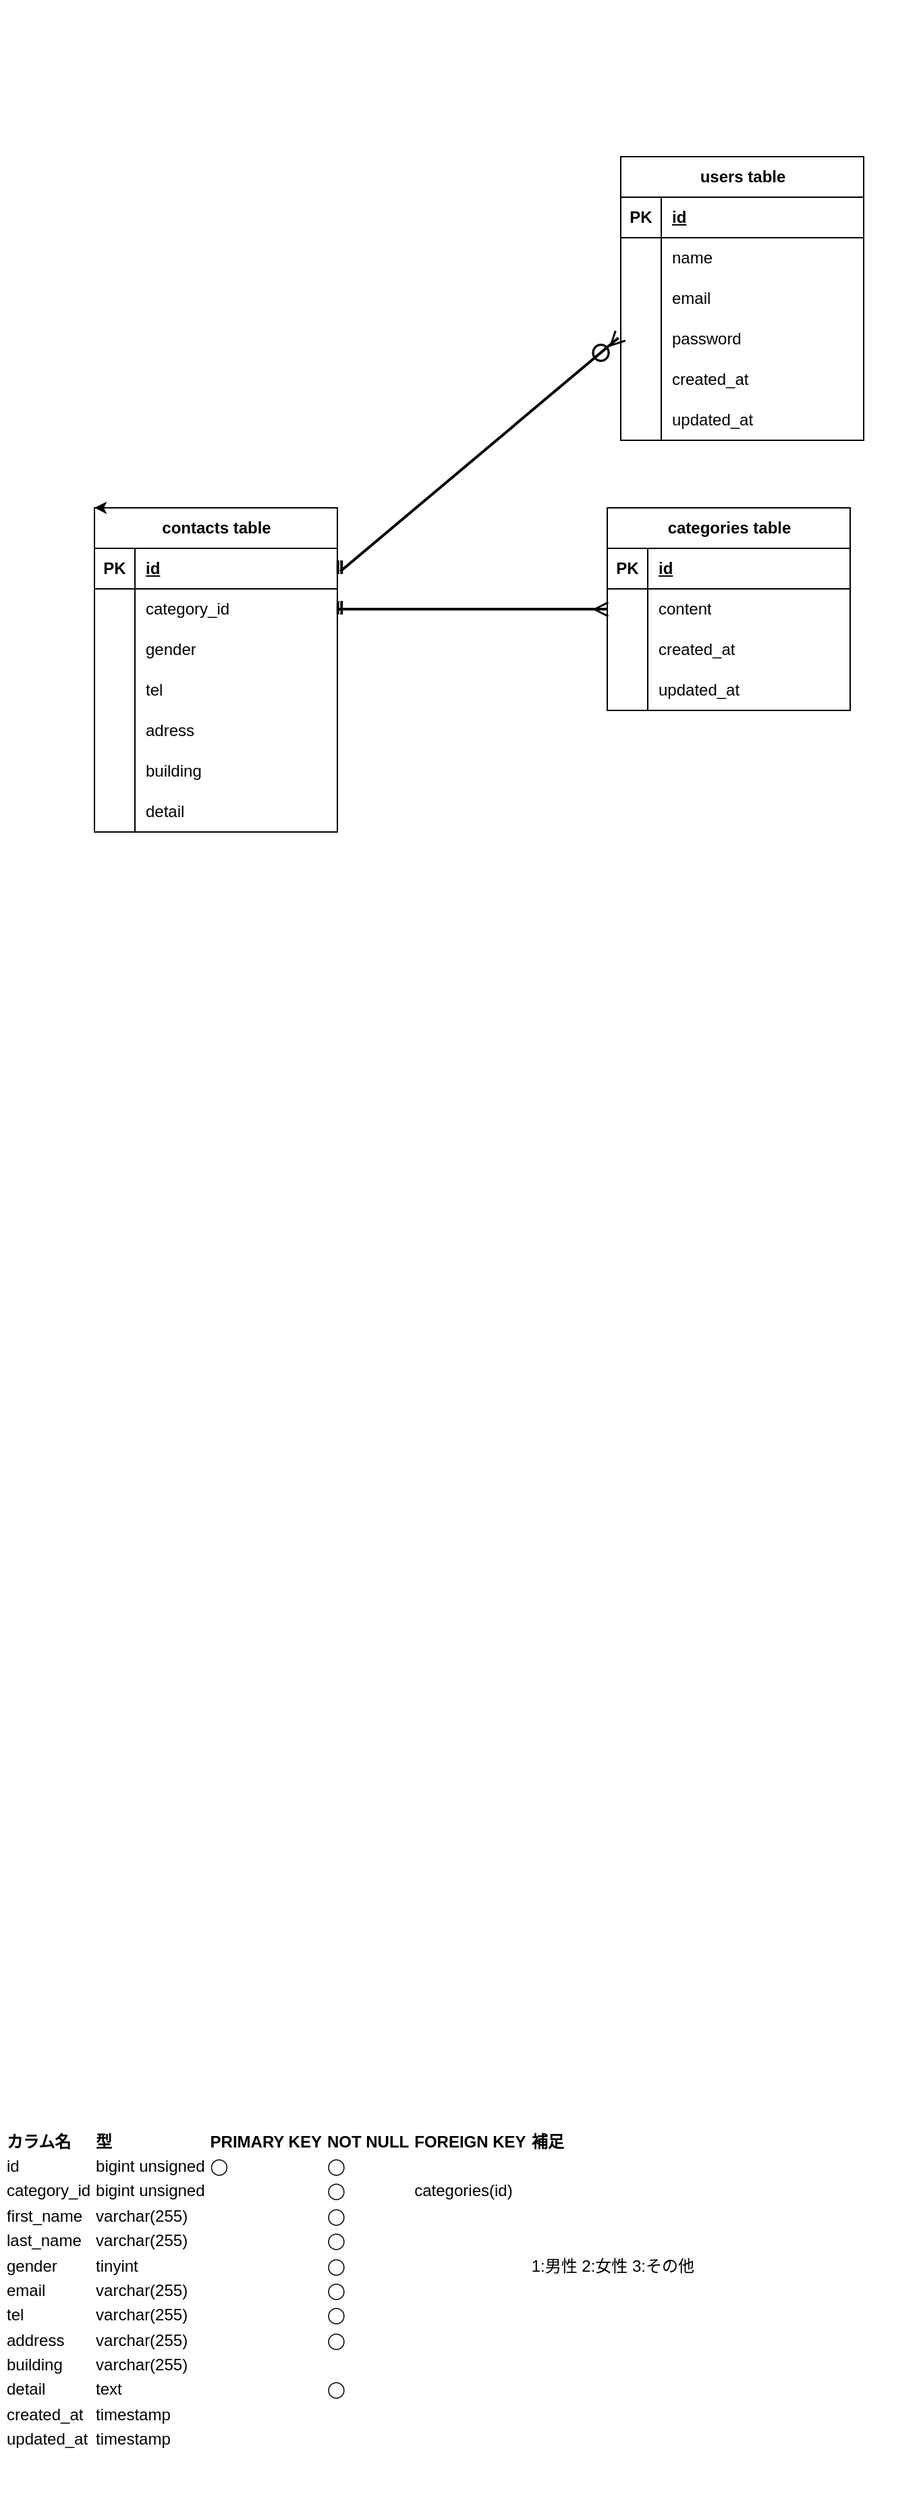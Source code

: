 <mxfile>
    <diagram id="24lRS6eAnGxU4TV1g5Ol" name="Confirmation-test">
        <mxGraphModel dx="1804" dy="1588" grid="1" gridSize="10" guides="1" tooltips="1" connect="1" arrows="1" fold="1" page="1" pageScale="1" pageWidth="827" pageHeight="1169" math="0" shadow="0">
            <root>
                <mxCell id="0"/>
                <mxCell id="1" parent="0"/>
                <mxCell id="2" value="&lt;table&gt;&#xa;&lt;thead&gt;&#xa;&lt;tr&gt;&#xa;&lt;th&gt;カラム名&lt;/th&gt;&#xa;&lt;th&gt;型&lt;/th&gt;&#xa;&lt;th&gt;PRIMARY KEY&lt;/th&gt;&#xa;&lt;th&gt;NOT NULL&lt;/th&gt;&#xa;&lt;th&gt;FOREIGN KEY&lt;/th&gt;&#xa;&lt;th&gt;補足&lt;/th&gt;&#xa;&lt;/tr&gt;&#xa;&lt;/thead&gt;&#xa;&lt;tbody&gt;&#xa;&lt;tr&gt;&#xa;&lt;td&gt;id&lt;/td&gt;&#xa;&lt;td&gt;bigint unsigned&lt;/td&gt;&#xa;&lt;td&gt;◯&lt;/td&gt;&#xa;&lt;td&gt;◯&lt;/td&gt;&#xa;&lt;td&gt;&lt;/td&gt;&#xa;&lt;td&gt;&lt;/td&gt;&#xa;&lt;/tr&gt;&#xa;&lt;tr&gt;&#xa;&lt;td&gt;category_id&lt;/td&gt;&#xa;&lt;td&gt;bigint unsigned&lt;/td&gt;&#xa;&lt;td&gt;&lt;/td&gt;&#xa;&lt;td&gt;◯&lt;/td&gt;&#xa;&lt;td&gt;categories(id)&lt;/td&gt;&#xa;&lt;td&gt;&lt;/td&gt;&#xa;&lt;/tr&gt;&#xa;&lt;tr&gt;&#xa;&lt;td&gt;first_name&lt;/td&gt;&#xa;&lt;td&gt;varchar(255)&lt;/td&gt;&#xa;&lt;td&gt;&lt;/td&gt;&#xa;&lt;td&gt;◯&lt;/td&gt;&#xa;&lt;td&gt;&lt;/td&gt;&#xa;&lt;td&gt;&lt;/td&gt;&#xa;&lt;/tr&gt;&#xa;&lt;tr&gt;&#xa;&lt;td&gt;last_name&lt;/td&gt;&#xa;&lt;td&gt;varchar(255)&lt;/td&gt;&#xa;&lt;td&gt;&lt;/td&gt;&#xa;&lt;td&gt;◯&lt;/td&gt;&#xa;&lt;td&gt;&lt;/td&gt;&#xa;&lt;td&gt;&lt;/td&gt;&#xa;&lt;/tr&gt;&#xa;&lt;tr&gt;&#xa;&lt;td&gt;gender&lt;/td&gt;&#xa;&lt;td&gt;tinyint&lt;/td&gt;&#xa;&lt;td&gt;&lt;/td&gt;&#xa;&lt;td&gt;◯&lt;/td&gt;&#xa;&lt;td&gt;&lt;/td&gt;&#xa;&lt;td&gt;1:男性 2:女性 3:その他&lt;/td&gt;&#xa;&lt;/tr&gt;&#xa;&lt;tr&gt;&#xa;&lt;td&gt;email&lt;/td&gt;&#xa;&lt;td&gt;varchar(255)&lt;/td&gt;&#xa;&lt;td&gt;&lt;/td&gt;&#xa;&lt;td&gt;◯&lt;/td&gt;&#xa;&lt;td&gt;&lt;/td&gt;&#xa;&lt;td&gt;&lt;/td&gt;&#xa;&lt;/tr&gt;&#xa;&lt;tr&gt;&#xa;&lt;td&gt;tel&lt;/td&gt;&#xa;&lt;td&gt;varchar(255)&lt;/td&gt;&#xa;&lt;td&gt;&lt;/td&gt;&#xa;&lt;td&gt;◯&lt;/td&gt;&#xa;&lt;td&gt;&lt;/td&gt;&#xa;&lt;td&gt;&lt;/td&gt;&#xa;&lt;/tr&gt;&#xa;&lt;tr&gt;&#xa;&lt;td&gt;address&lt;/td&gt;&#xa;&lt;td&gt;varchar(255)&lt;/td&gt;&#xa;&lt;td&gt;&lt;/td&gt;&#xa;&lt;td&gt;◯&lt;/td&gt;&#xa;&lt;td&gt;&lt;/td&gt;&#xa;&lt;td&gt;&lt;/td&gt;&#xa;&lt;/tr&gt;&#xa;&lt;tr&gt;&#xa;&lt;td&gt;building&lt;/td&gt;&#xa;&lt;td&gt;varchar(255)&lt;/td&gt;&#xa;&lt;td&gt;&lt;/td&gt;&#xa;&lt;td&gt;&lt;/td&gt;&#xa;&lt;td&gt;&lt;/td&gt;&#xa;&lt;td&gt;&lt;/td&gt;&#xa;&lt;/tr&gt;&#xa;&lt;tr&gt;&#xa;&lt;td&gt;detail&lt;/td&gt;&#xa;&lt;td&gt;text&lt;/td&gt;&#xa;&lt;td&gt;&lt;/td&gt;&#xa;&lt;td&gt;◯&lt;/td&gt;&#xa;&lt;td&gt;&lt;/td&gt;&#xa;&lt;td&gt;&lt;/td&gt;&#xa;&lt;/tr&gt;&#xa;&lt;tr&gt;&#xa;&lt;td&gt;created_at&lt;/td&gt;&#xa;&lt;td&gt;timestamp&lt;/td&gt;&#xa;&lt;td&gt;&lt;/td&gt;&#xa;&lt;td&gt;&lt;/td&gt;&#xa;&lt;td&gt;&lt;/td&gt;&#xa;&lt;td&gt;&lt;/td&gt;&#xa;&lt;/tr&gt;&#xa;&lt;tr&gt;&#xa;&lt;td&gt;updated_at&lt;/td&gt;&#xa;&lt;td&gt;timestamp&lt;/td&gt;&#xa;&lt;td&gt;&lt;/td&gt;&#xa;&lt;td&gt;&lt;/td&gt;&#xa;&lt;td&gt;&lt;/td&gt;&#xa;&lt;td&gt;&lt;/td&gt;&#xa;&lt;/tr&gt;&#xa;&lt;/tbody&gt;&#xa;&lt;/table&gt;" style="text;whiteSpace=wrap;html=1;strokeColor=none;rounded=0;" parent="1" vertex="1">
                    <mxGeometry x="-60" y="-96" width="680" height="1850" as="geometry"/>
                </mxCell>
                <mxCell id="18" value="" style="shape=partialRectangle;html=1;whiteSpace=wrap;connectable=0;fillColor=none;top=0;left=0;bottom=0;right=0;overflow=hidden;strokeColor=default;fontSize=16;" parent="1" vertex="1">
                    <mxGeometry x="230" y="320" width="40" height="30" as="geometry">
                        <mxRectangle width="40" height="30" as="alternateBounds"/>
                    </mxGeometry>
                </mxCell>
                <mxCell id="19" value="" style="shape=partialRectangle;html=1;whiteSpace=wrap;connectable=0;fillColor=none;top=0;left=0;bottom=0;right=0;overflow=hidden;strokeColor=inherit;fontSize=16;" parent="1" vertex="1">
                    <mxGeometry x="230" y="340" width="40" height="30" as="geometry">
                        <mxRectangle width="40" height="30" as="alternateBounds"/>
                    </mxGeometry>
                </mxCell>
                <mxCell id="20" value="" style="shape=partialRectangle;html=1;whiteSpace=wrap;connectable=0;fillColor=none;top=0;left=0;bottom=0;right=0;overflow=hidden;strokeColor=inherit;fontSize=16;" parent="1" vertex="1">
                    <mxGeometry x="230" y="370" width="40" height="30" as="geometry">
                        <mxRectangle width="40" height="30" as="alternateBounds"/>
                    </mxGeometry>
                </mxCell>
                <mxCell id="21" value="" style="shape=partialRectangle;html=1;whiteSpace=wrap;connectable=0;fillColor=none;top=0;left=0;bottom=0;right=0;overflow=hidden;strokeColor=default;fontSize=16;" parent="1" vertex="1">
                    <mxGeometry x="230" y="400" width="40" height="30" as="geometry">
                        <mxRectangle width="40" height="30" as="alternateBounds"/>
                    </mxGeometry>
                </mxCell>
                <mxCell id="88" value="contacts table" style="shape=table;startSize=30;container=1;collapsible=1;childLayout=tableLayout;fixedRows=1;rowLines=0;fontStyle=1;align=center;resizeLast=1;html=1;" parent="1" vertex="1">
                    <mxGeometry x="10" y="280" width="180" height="240" as="geometry"/>
                </mxCell>
                <mxCell id="89" value="" style="shape=tableRow;horizontal=0;startSize=0;swimlaneHead=0;swimlaneBody=0;fillColor=none;collapsible=0;dropTarget=0;points=[[0,0.5],[1,0.5]];portConstraint=eastwest;top=0;left=0;right=0;bottom=1;" parent="88" vertex="1">
                    <mxGeometry y="30" width="180" height="30" as="geometry"/>
                </mxCell>
                <mxCell id="90" value="PK" style="shape=partialRectangle;connectable=0;fillColor=none;top=0;left=0;bottom=0;right=0;fontStyle=1;overflow=hidden;whiteSpace=wrap;html=1;" parent="89" vertex="1">
                    <mxGeometry width="30" height="30" as="geometry">
                        <mxRectangle width="30" height="30" as="alternateBounds"/>
                    </mxGeometry>
                </mxCell>
                <mxCell id="91" value="id" style="shape=partialRectangle;connectable=0;fillColor=none;top=0;left=0;bottom=0;right=0;align=left;spacingLeft=6;fontStyle=5;overflow=hidden;whiteSpace=wrap;html=1;" parent="89" vertex="1">
                    <mxGeometry x="30" width="150" height="30" as="geometry">
                        <mxRectangle width="150" height="30" as="alternateBounds"/>
                    </mxGeometry>
                </mxCell>
                <mxCell id="92" value="" style="shape=tableRow;horizontal=0;startSize=0;swimlaneHead=0;swimlaneBody=0;fillColor=none;collapsible=0;dropTarget=0;points=[[0,0.5],[1,0.5]];portConstraint=eastwest;top=0;left=0;right=0;bottom=0;" parent="88" vertex="1">
                    <mxGeometry y="60" width="180" height="30" as="geometry"/>
                </mxCell>
                <mxCell id="93" value="" style="shape=partialRectangle;connectable=0;fillColor=none;top=0;left=0;bottom=0;right=0;editable=1;overflow=hidden;whiteSpace=wrap;html=1;" parent="92" vertex="1">
                    <mxGeometry width="30" height="30" as="geometry">
                        <mxRectangle width="30" height="30" as="alternateBounds"/>
                    </mxGeometry>
                </mxCell>
                <mxCell id="94" value="category_id" style="shape=partialRectangle;connectable=0;fillColor=none;top=0;left=0;bottom=0;right=0;align=left;spacingLeft=6;overflow=hidden;whiteSpace=wrap;html=1;" parent="92" vertex="1">
                    <mxGeometry x="30" width="150" height="30" as="geometry">
                        <mxRectangle width="150" height="30" as="alternateBounds"/>
                    </mxGeometry>
                </mxCell>
                <mxCell id="95" value="" style="shape=tableRow;horizontal=0;startSize=0;swimlaneHead=0;swimlaneBody=0;fillColor=none;collapsible=0;dropTarget=0;points=[[0,0.5],[1,0.5]];portConstraint=eastwest;top=0;left=0;right=0;bottom=0;" parent="88" vertex="1">
                    <mxGeometry y="90" width="180" height="30" as="geometry"/>
                </mxCell>
                <mxCell id="96" value="" style="shape=partialRectangle;connectable=0;fillColor=none;top=0;left=0;bottom=0;right=0;editable=1;overflow=hidden;whiteSpace=wrap;html=1;" parent="95" vertex="1">
                    <mxGeometry width="30" height="30" as="geometry">
                        <mxRectangle width="30" height="30" as="alternateBounds"/>
                    </mxGeometry>
                </mxCell>
                <mxCell id="97" value="gender" style="shape=partialRectangle;connectable=0;fillColor=none;top=0;left=0;bottom=0;right=0;align=left;spacingLeft=6;overflow=hidden;whiteSpace=wrap;html=1;" parent="95" vertex="1">
                    <mxGeometry x="30" width="150" height="30" as="geometry">
                        <mxRectangle width="150" height="30" as="alternateBounds"/>
                    </mxGeometry>
                </mxCell>
                <mxCell id="98" value="" style="shape=tableRow;horizontal=0;startSize=0;swimlaneHead=0;swimlaneBody=0;fillColor=none;collapsible=0;dropTarget=0;points=[[0,0.5],[1,0.5]];portConstraint=eastwest;top=0;left=0;right=0;bottom=0;" parent="88" vertex="1">
                    <mxGeometry y="120" width="180" height="30" as="geometry"/>
                </mxCell>
                <mxCell id="99" value="" style="shape=partialRectangle;connectable=0;fillColor=none;top=0;left=0;bottom=0;right=0;editable=1;overflow=hidden;whiteSpace=wrap;html=1;" parent="98" vertex="1">
                    <mxGeometry width="30" height="30" as="geometry">
                        <mxRectangle width="30" height="30" as="alternateBounds"/>
                    </mxGeometry>
                </mxCell>
                <mxCell id="100" value="tel" style="shape=partialRectangle;connectable=0;fillColor=none;top=0;left=0;bottom=0;right=0;align=left;spacingLeft=6;overflow=hidden;whiteSpace=wrap;html=1;" parent="98" vertex="1">
                    <mxGeometry x="30" width="150" height="30" as="geometry">
                        <mxRectangle width="150" height="30" as="alternateBounds"/>
                    </mxGeometry>
                </mxCell>
                <mxCell id="110" style="shape=tableRow;horizontal=0;startSize=0;swimlaneHead=0;swimlaneBody=0;fillColor=none;collapsible=0;dropTarget=0;points=[[0,0.5],[1,0.5]];portConstraint=eastwest;top=0;left=0;right=0;bottom=0;" parent="88" vertex="1">
                    <mxGeometry y="150" width="180" height="30" as="geometry"/>
                </mxCell>
                <mxCell id="111" style="shape=partialRectangle;connectable=0;fillColor=none;top=0;left=0;bottom=0;right=0;editable=1;overflow=hidden;whiteSpace=wrap;html=1;" parent="110" vertex="1">
                    <mxGeometry width="30" height="30" as="geometry">
                        <mxRectangle width="30" height="30" as="alternateBounds"/>
                    </mxGeometry>
                </mxCell>
                <mxCell id="112" value="adress" style="shape=partialRectangle;connectable=0;fillColor=none;top=0;left=0;bottom=0;right=0;align=left;spacingLeft=6;overflow=hidden;whiteSpace=wrap;html=1;" parent="110" vertex="1">
                    <mxGeometry x="30" width="150" height="30" as="geometry">
                        <mxRectangle width="150" height="30" as="alternateBounds"/>
                    </mxGeometry>
                </mxCell>
                <mxCell id="107" style="shape=tableRow;horizontal=0;startSize=0;swimlaneHead=0;swimlaneBody=0;fillColor=none;collapsible=0;dropTarget=0;points=[[0,0.5],[1,0.5]];portConstraint=eastwest;top=0;left=0;right=0;bottom=0;" parent="88" vertex="1">
                    <mxGeometry y="180" width="180" height="30" as="geometry"/>
                </mxCell>
                <mxCell id="108" style="shape=partialRectangle;connectable=0;fillColor=none;top=0;left=0;bottom=0;right=0;editable=1;overflow=hidden;whiteSpace=wrap;html=1;" parent="107" vertex="1">
                    <mxGeometry width="30" height="30" as="geometry">
                        <mxRectangle width="30" height="30" as="alternateBounds"/>
                    </mxGeometry>
                </mxCell>
                <mxCell id="109" value="building" style="shape=partialRectangle;connectable=0;fillColor=none;top=0;left=0;bottom=0;right=0;align=left;spacingLeft=6;overflow=hidden;whiteSpace=wrap;html=1;" parent="107" vertex="1">
                    <mxGeometry x="30" width="150" height="30" as="geometry">
                        <mxRectangle width="150" height="30" as="alternateBounds"/>
                    </mxGeometry>
                </mxCell>
                <mxCell id="104" style="shape=tableRow;horizontal=0;startSize=0;swimlaneHead=0;swimlaneBody=0;fillColor=none;collapsible=0;dropTarget=0;points=[[0,0.5],[1,0.5]];portConstraint=eastwest;top=0;left=0;right=0;bottom=0;" parent="88" vertex="1">
                    <mxGeometry y="210" width="180" height="30" as="geometry"/>
                </mxCell>
                <mxCell id="105" style="shape=partialRectangle;connectable=0;fillColor=none;top=0;left=0;bottom=0;right=0;editable=1;overflow=hidden;whiteSpace=wrap;html=1;" parent="104" vertex="1">
                    <mxGeometry width="30" height="30" as="geometry">
                        <mxRectangle width="30" height="30" as="alternateBounds"/>
                    </mxGeometry>
                </mxCell>
                <mxCell id="106" value="detail" style="shape=partialRectangle;connectable=0;fillColor=none;top=0;left=0;bottom=0;right=0;align=left;spacingLeft=6;overflow=hidden;whiteSpace=wrap;html=1;" parent="104" vertex="1">
                    <mxGeometry x="30" width="150" height="30" as="geometry">
                        <mxRectangle width="150" height="30" as="alternateBounds"/>
                    </mxGeometry>
                </mxCell>
                <mxCell id="113" style="edgeStyle=none;html=1;exitX=0.5;exitY=0;exitDx=0;exitDy=0;entryX=0;entryY=0;entryDx=0;entryDy=0;" parent="1" source="88" target="88" edge="1">
                    <mxGeometry relative="1" as="geometry"/>
                </mxCell>
                <mxCell id="114" value="categories table" style="shape=table;startSize=30;container=1;collapsible=1;childLayout=tableLayout;fixedRows=1;rowLines=0;fontStyle=1;align=center;resizeLast=1;html=1;" parent="1" vertex="1">
                    <mxGeometry x="390" y="280" width="180" height="150" as="geometry"/>
                </mxCell>
                <mxCell id="115" value="" style="shape=tableRow;horizontal=0;startSize=0;swimlaneHead=0;swimlaneBody=0;fillColor=none;collapsible=0;dropTarget=0;points=[[0,0.5],[1,0.5]];portConstraint=eastwest;top=0;left=0;right=0;bottom=1;" parent="114" vertex="1">
                    <mxGeometry y="30" width="180" height="30" as="geometry"/>
                </mxCell>
                <mxCell id="116" value="PK" style="shape=partialRectangle;connectable=0;fillColor=none;top=0;left=0;bottom=0;right=0;fontStyle=1;overflow=hidden;whiteSpace=wrap;html=1;" parent="115" vertex="1">
                    <mxGeometry width="30" height="30" as="geometry">
                        <mxRectangle width="30" height="30" as="alternateBounds"/>
                    </mxGeometry>
                </mxCell>
                <mxCell id="117" value="id" style="shape=partialRectangle;connectable=0;fillColor=none;top=0;left=0;bottom=0;right=0;align=left;spacingLeft=6;fontStyle=5;overflow=hidden;whiteSpace=wrap;html=1;" parent="115" vertex="1">
                    <mxGeometry x="30" width="150" height="30" as="geometry">
                        <mxRectangle width="150" height="30" as="alternateBounds"/>
                    </mxGeometry>
                </mxCell>
                <mxCell id="118" value="" style="shape=tableRow;horizontal=0;startSize=0;swimlaneHead=0;swimlaneBody=0;fillColor=none;collapsible=0;dropTarget=0;points=[[0,0.5],[1,0.5]];portConstraint=eastwest;top=0;left=0;right=0;bottom=0;" parent="114" vertex="1">
                    <mxGeometry y="60" width="180" height="30" as="geometry"/>
                </mxCell>
                <mxCell id="119" value="" style="shape=partialRectangle;connectable=0;fillColor=none;top=0;left=0;bottom=0;right=0;editable=1;overflow=hidden;whiteSpace=wrap;html=1;" parent="118" vertex="1">
                    <mxGeometry width="30" height="30" as="geometry">
                        <mxRectangle width="30" height="30" as="alternateBounds"/>
                    </mxGeometry>
                </mxCell>
                <mxCell id="120" value="content" style="shape=partialRectangle;connectable=0;fillColor=none;top=0;left=0;bottom=0;right=0;align=left;spacingLeft=6;overflow=hidden;whiteSpace=wrap;html=1;" parent="118" vertex="1">
                    <mxGeometry x="30" width="150" height="30" as="geometry">
                        <mxRectangle width="150" height="30" as="alternateBounds"/>
                    </mxGeometry>
                </mxCell>
                <mxCell id="121" value="" style="shape=tableRow;horizontal=0;startSize=0;swimlaneHead=0;swimlaneBody=0;fillColor=none;collapsible=0;dropTarget=0;points=[[0,0.5],[1,0.5]];portConstraint=eastwest;top=0;left=0;right=0;bottom=0;" parent="114" vertex="1">
                    <mxGeometry y="90" width="180" height="30" as="geometry"/>
                </mxCell>
                <mxCell id="122" value="" style="shape=partialRectangle;connectable=0;fillColor=none;top=0;left=0;bottom=0;right=0;editable=1;overflow=hidden;whiteSpace=wrap;html=1;" parent="121" vertex="1">
                    <mxGeometry width="30" height="30" as="geometry">
                        <mxRectangle width="30" height="30" as="alternateBounds"/>
                    </mxGeometry>
                </mxCell>
                <mxCell id="123" value="created_at" style="shape=partialRectangle;connectable=0;fillColor=none;top=0;left=0;bottom=0;right=0;align=left;spacingLeft=6;overflow=hidden;whiteSpace=wrap;html=1;" parent="121" vertex="1">
                    <mxGeometry x="30" width="150" height="30" as="geometry">
                        <mxRectangle width="150" height="30" as="alternateBounds"/>
                    </mxGeometry>
                </mxCell>
                <mxCell id="124" value="" style="shape=tableRow;horizontal=0;startSize=0;swimlaneHead=0;swimlaneBody=0;fillColor=none;collapsible=0;dropTarget=0;points=[[0,0.5],[1,0.5]];portConstraint=eastwest;top=0;left=0;right=0;bottom=0;" parent="114" vertex="1">
                    <mxGeometry y="120" width="180" height="30" as="geometry"/>
                </mxCell>
                <mxCell id="125" value="" style="shape=partialRectangle;connectable=0;fillColor=none;top=0;left=0;bottom=0;right=0;editable=1;overflow=hidden;whiteSpace=wrap;html=1;" parent="124" vertex="1">
                    <mxGeometry width="30" height="30" as="geometry">
                        <mxRectangle width="30" height="30" as="alternateBounds"/>
                    </mxGeometry>
                </mxCell>
                <mxCell id="126" value="updated_at" style="shape=partialRectangle;connectable=0;fillColor=none;top=0;left=0;bottom=0;right=0;align=left;spacingLeft=6;overflow=hidden;whiteSpace=wrap;html=1;" parent="124" vertex="1">
                    <mxGeometry x="30" width="150" height="30" as="geometry">
                        <mxRectangle width="150" height="30" as="alternateBounds"/>
                    </mxGeometry>
                </mxCell>
                <mxCell id="136" value="users table" style="shape=table;startSize=30;container=1;collapsible=1;childLayout=tableLayout;fixedRows=1;rowLines=0;fontStyle=1;align=center;resizeLast=1;html=1;" parent="1" vertex="1">
                    <mxGeometry x="400" y="20" width="180" height="210" as="geometry"/>
                </mxCell>
                <mxCell id="137" value="" style="shape=tableRow;horizontal=0;startSize=0;swimlaneHead=0;swimlaneBody=0;fillColor=none;collapsible=0;dropTarget=0;points=[[0,0.5],[1,0.5]];portConstraint=eastwest;top=0;left=0;right=0;bottom=1;" parent="136" vertex="1">
                    <mxGeometry y="30" width="180" height="30" as="geometry"/>
                </mxCell>
                <mxCell id="138" value="PK" style="shape=partialRectangle;connectable=0;fillColor=none;top=0;left=0;bottom=0;right=0;fontStyle=1;overflow=hidden;whiteSpace=wrap;html=1;" parent="137" vertex="1">
                    <mxGeometry width="30" height="30" as="geometry">
                        <mxRectangle width="30" height="30" as="alternateBounds"/>
                    </mxGeometry>
                </mxCell>
                <mxCell id="139" value="id" style="shape=partialRectangle;connectable=0;fillColor=none;top=0;left=0;bottom=0;right=0;align=left;spacingLeft=6;fontStyle=5;overflow=hidden;whiteSpace=wrap;html=1;" parent="137" vertex="1">
                    <mxGeometry x="30" width="150" height="30" as="geometry">
                        <mxRectangle width="150" height="30" as="alternateBounds"/>
                    </mxGeometry>
                </mxCell>
                <mxCell id="140" value="" style="shape=tableRow;horizontal=0;startSize=0;swimlaneHead=0;swimlaneBody=0;fillColor=none;collapsible=0;dropTarget=0;points=[[0,0.5],[1,0.5]];portConstraint=eastwest;top=0;left=0;right=0;bottom=0;" parent="136" vertex="1">
                    <mxGeometry y="60" width="180" height="30" as="geometry"/>
                </mxCell>
                <mxCell id="141" value="" style="shape=partialRectangle;connectable=0;fillColor=none;top=0;left=0;bottom=0;right=0;editable=1;overflow=hidden;whiteSpace=wrap;html=1;" parent="140" vertex="1">
                    <mxGeometry width="30" height="30" as="geometry">
                        <mxRectangle width="30" height="30" as="alternateBounds"/>
                    </mxGeometry>
                </mxCell>
                <mxCell id="142" value="name" style="shape=partialRectangle;connectable=0;fillColor=none;top=0;left=0;bottom=0;right=0;align=left;spacingLeft=6;overflow=hidden;whiteSpace=wrap;html=1;" parent="140" vertex="1">
                    <mxGeometry x="30" width="150" height="30" as="geometry">
                        <mxRectangle width="150" height="30" as="alternateBounds"/>
                    </mxGeometry>
                </mxCell>
                <mxCell id="143" value="" style="shape=tableRow;horizontal=0;startSize=0;swimlaneHead=0;swimlaneBody=0;fillColor=none;collapsible=0;dropTarget=0;points=[[0,0.5],[1,0.5]];portConstraint=eastwest;top=0;left=0;right=0;bottom=0;" parent="136" vertex="1">
                    <mxGeometry y="90" width="180" height="30" as="geometry"/>
                </mxCell>
                <mxCell id="144" value="" style="shape=partialRectangle;connectable=0;fillColor=none;top=0;left=0;bottom=0;right=0;editable=1;overflow=hidden;whiteSpace=wrap;html=1;" parent="143" vertex="1">
                    <mxGeometry width="30" height="30" as="geometry">
                        <mxRectangle width="30" height="30" as="alternateBounds"/>
                    </mxGeometry>
                </mxCell>
                <mxCell id="145" value="email" style="shape=partialRectangle;connectable=0;fillColor=none;top=0;left=0;bottom=0;right=0;align=left;spacingLeft=6;overflow=hidden;whiteSpace=wrap;html=1;" parent="143" vertex="1">
                    <mxGeometry x="30" width="150" height="30" as="geometry">
                        <mxRectangle width="150" height="30" as="alternateBounds"/>
                    </mxGeometry>
                </mxCell>
                <mxCell id="146" value="" style="shape=tableRow;horizontal=0;startSize=0;swimlaneHead=0;swimlaneBody=0;fillColor=none;collapsible=0;dropTarget=0;points=[[0,0.5],[1,0.5]];portConstraint=eastwest;top=0;left=0;right=0;bottom=0;" parent="136" vertex="1">
                    <mxGeometry y="120" width="180" height="30" as="geometry"/>
                </mxCell>
                <mxCell id="147" value="" style="shape=partialRectangle;connectable=0;fillColor=none;top=0;left=0;bottom=0;right=0;editable=1;overflow=hidden;whiteSpace=wrap;html=1;" parent="146" vertex="1">
                    <mxGeometry width="30" height="30" as="geometry">
                        <mxRectangle width="30" height="30" as="alternateBounds"/>
                    </mxGeometry>
                </mxCell>
                <mxCell id="148" value="password" style="shape=partialRectangle;connectable=0;fillColor=none;top=0;left=0;bottom=0;right=0;align=left;spacingLeft=6;overflow=hidden;whiteSpace=wrap;html=1;" parent="146" vertex="1">
                    <mxGeometry x="30" width="150" height="30" as="geometry">
                        <mxRectangle width="150" height="30" as="alternateBounds"/>
                    </mxGeometry>
                </mxCell>
                <mxCell id="149" style="shape=tableRow;horizontal=0;startSize=0;swimlaneHead=0;swimlaneBody=0;fillColor=none;collapsible=0;dropTarget=0;points=[[0,0.5],[1,0.5]];portConstraint=eastwest;top=0;left=0;right=0;bottom=0;" parent="136" vertex="1">
                    <mxGeometry y="150" width="180" height="30" as="geometry"/>
                </mxCell>
                <mxCell id="150" style="shape=partialRectangle;connectable=0;fillColor=none;top=0;left=0;bottom=0;right=0;editable=1;overflow=hidden;whiteSpace=wrap;html=1;" parent="149" vertex="1">
                    <mxGeometry width="30" height="30" as="geometry">
                        <mxRectangle width="30" height="30" as="alternateBounds"/>
                    </mxGeometry>
                </mxCell>
                <mxCell id="151" value="created_at" style="shape=partialRectangle;connectable=0;fillColor=none;top=0;left=0;bottom=0;right=0;align=left;spacingLeft=6;overflow=hidden;whiteSpace=wrap;html=1;" parent="149" vertex="1">
                    <mxGeometry x="30" width="150" height="30" as="geometry">
                        <mxRectangle width="150" height="30" as="alternateBounds"/>
                    </mxGeometry>
                </mxCell>
                <mxCell id="152" style="shape=tableRow;horizontal=0;startSize=0;swimlaneHead=0;swimlaneBody=0;fillColor=none;collapsible=0;dropTarget=0;points=[[0,0.5],[1,0.5]];portConstraint=eastwest;top=0;left=0;right=0;bottom=0;" parent="136" vertex="1">
                    <mxGeometry y="180" width="180" height="30" as="geometry"/>
                </mxCell>
                <mxCell id="153" style="shape=partialRectangle;connectable=0;fillColor=none;top=0;left=0;bottom=0;right=0;editable=1;overflow=hidden;whiteSpace=wrap;html=1;" parent="152" vertex="1">
                    <mxGeometry width="30" height="30" as="geometry">
                        <mxRectangle width="30" height="30" as="alternateBounds"/>
                    </mxGeometry>
                </mxCell>
                <mxCell id="154" value="updated_at" style="shape=partialRectangle;connectable=0;fillColor=none;top=0;left=0;bottom=0;right=0;align=left;spacingLeft=6;overflow=hidden;whiteSpace=wrap;html=1;" parent="152" vertex="1">
                    <mxGeometry x="30" width="150" height="30" as="geometry">
                        <mxRectangle width="150" height="30" as="alternateBounds"/>
                    </mxGeometry>
                </mxCell>
                <mxCell id="158" value="" style="line;strokeWidth=2;html=1;rotation=-40;" parent="1" vertex="1">
                    <mxGeometry x="160.73" y="235.57" width="269.1" height="10" as="geometry"/>
                </mxCell>
                <mxCell id="159" value="" style="line;strokeWidth=2;html=1;" parent="1" vertex="1">
                    <mxGeometry x="190" y="350" width="200" height="10" as="geometry"/>
                </mxCell>
                <mxCell id="160" value="&lt;h3&gt;&lt;b&gt;Ⅱ&lt;/b&gt;&lt;/h3&gt;" style="shape=partialRectangle;connectable=0;fillColor=none;top=0;left=0;bottom=0;right=0;align=left;spacingLeft=6;overflow=hidden;whiteSpace=wrap;html=1;strokeWidth=3;" parent="1" vertex="1">
                    <mxGeometry x="180" y="330" width="30" height="30" as="geometry">
                        <mxRectangle width="150" height="30" as="alternateBounds"/>
                    </mxGeometry>
                </mxCell>
                <mxCell id="161" value="&lt;h3&gt;&lt;b&gt;Ⅱ&lt;/b&gt;&lt;/h3&gt;" style="shape=partialRectangle;connectable=0;fillColor=none;top=0;left=0;bottom=0;right=0;align=left;spacingLeft=6;overflow=hidden;whiteSpace=wrap;html=1;strokeWidth=3;" parent="1" vertex="1">
                    <mxGeometry x="180" y="300" width="30" height="30" as="geometry">
                        <mxRectangle width="150" height="30" as="alternateBounds"/>
                    </mxGeometry>
                </mxCell>
                <mxCell id="162" value="&lt;h3&gt;＞&lt;/h3&gt;" style="shape=partialRectangle;connectable=0;fillColor=none;top=0;left=0;bottom=0;right=0;align=left;spacingLeft=6;overflow=hidden;whiteSpace=wrap;html=1;strokeWidth=3;rotation=135;fontStyle=1" parent="1" vertex="1">
                    <mxGeometry x="384" y="140" width="30" height="40" as="geometry">
                        <mxRectangle width="150" height="30" as="alternateBounds"/>
                    </mxGeometry>
                </mxCell>
                <mxCell id="164" value="&lt;h3&gt;＞&lt;/h3&gt;" style="shape=partialRectangle;connectable=0;fillColor=none;top=0;left=0;bottom=0;right=0;align=left;spacingLeft=6;overflow=hidden;whiteSpace=wrap;html=1;strokeWidth=3;rotation=-180;" parent="1" vertex="1">
                    <mxGeometry x="370" y="340" width="30" height="40" as="geometry">
                        <mxRectangle width="150" height="30" as="alternateBounds"/>
                    </mxGeometry>
                </mxCell>
                <mxCell id="165" value="&lt;h3&gt;〇&lt;/h3&gt;" style="shape=partialRectangle;connectable=0;fillColor=none;top=0;left=0;bottom=0;right=0;align=left;spacingLeft=6;overflow=hidden;whiteSpace=wrap;html=1;strokeWidth=3;rotation=-180;" parent="1" vertex="1">
                    <mxGeometry x="370" y="150" width="30" height="40" as="geometry">
                        <mxRectangle width="150" height="30" as="alternateBounds"/>
                    </mxGeometry>
                </mxCell>
            </root>
        </mxGraphModel>
    </diagram>
    <diagram id="TsD9cz8E18BRGzgbh89l" name="対応リスト">
        <mxGraphModel dx="1303" dy="559" grid="1" gridSize="10" guides="1" tooltips="1" connect="1" arrows="1" fold="1" page="1" pageScale="1" pageWidth="827" pageHeight="1169" math="0" shadow="0">
            <root>
                <mxCell id="0"/>
                <mxCell id="1" parent="0"/>
                <mxCell id="X84P6L7IBKXfm5fxMVDp-4" value="対応したところ" style="swimlane;fontStyle=0;childLayout=stackLayout;horizontal=1;startSize=26;horizontalStack=0;resizeParent=1;resizeParentMax=0;resizeLast=0;collapsible=1;marginBottom=0;align=center;fontSize=14;" vertex="1" parent="1">
                    <mxGeometry x="40" y="40" width="160" height="560" as="geometry"/>
                </mxCell>
                <mxCell id="X84P6L7IBKXfm5fxMVDp-5" value="・ER図作成" style="text;strokeColor=none;fillColor=none;spacingLeft=4;spacingRight=4;overflow=hidden;rotatable=0;points=[[0,0.5],[1,0.5]];portConstraint=eastwest;fontSize=12;whiteSpace=wrap;html=1;" vertex="1" parent="X84P6L7IBKXfm5fxMVDp-4">
                    <mxGeometry y="26" width="160" height="30" as="geometry"/>
                </mxCell>
                <mxCell id="X84P6L7IBKXfm5fxMVDp-6" value="・READMEへの記載" style="text;strokeColor=none;fillColor=none;spacingLeft=4;spacingRight=4;overflow=hidden;rotatable=0;points=[[0,0.5],[1,0.5]];portConstraint=eastwest;fontSize=12;whiteSpace=wrap;html=1;" vertex="1" parent="X84P6L7IBKXfm5fxMVDp-4">
                    <mxGeometry y="56" width="160" height="34" as="geometry"/>
                </mxCell>
                <mxCell id="X84P6L7IBKXfm5fxMVDp-12" value="・リポジトリ作成&lt;div&gt;Laravel演習お問い合わせフォーム作成を共有&lt;/div&gt;" style="text;strokeColor=none;fillColor=none;spacingLeft=4;spacingRight=4;overflow=hidden;rotatable=0;points=[[0,0.5],[1,0.5]];portConstraint=eastwest;fontSize=12;whiteSpace=wrap;html=1;" vertex="1" parent="X84P6L7IBKXfm5fxMVDp-4">
                    <mxGeometry y="90" width="160" height="50" as="geometry"/>
                </mxCell>
                <mxCell id="X84P6L7IBKXfm5fxMVDp-19" value="・テーブル作成" style="text;strokeColor=none;fillColor=none;spacingLeft=4;spacingRight=4;overflow=hidden;rotatable=0;points=[[0,0.5],[1,0.5]];portConstraint=eastwest;fontSize=12;whiteSpace=wrap;html=1;" vertex="1" parent="X84P6L7IBKXfm5fxMVDp-4">
                    <mxGeometry y="140" width="160" height="30" as="geometry"/>
                </mxCell>
                <mxCell id="X84P6L7IBKXfm5fxMVDp-18" style="text;strokeColor=none;fillColor=none;spacingLeft=4;spacingRight=4;overflow=hidden;rotatable=0;points=[[0,0.5],[1,0.5]];portConstraint=eastwest;fontSize=12;whiteSpace=wrap;html=1;" vertex="1" parent="X84P6L7IBKXfm5fxMVDp-4">
                    <mxGeometry y="170" width="160" height="30" as="geometry"/>
                </mxCell>
                <mxCell id="X84P6L7IBKXfm5fxMVDp-17" value="・登録ページの記述" style="text;strokeColor=none;fillColor=none;spacingLeft=4;spacingRight=4;overflow=hidden;rotatable=0;points=[[0,0.5],[1,0.5]];portConstraint=eastwest;fontSize=12;whiteSpace=wrap;html=1;" vertex="1" parent="X84P6L7IBKXfm5fxMVDp-4">
                    <mxGeometry y="200" width="160" height="30" as="geometry"/>
                </mxCell>
                <mxCell id="X84P6L7IBKXfm5fxMVDp-16" value="・ログインページの記述" style="text;strokeColor=none;fillColor=none;spacingLeft=4;spacingRight=4;overflow=hidden;rotatable=0;points=[[0,0.5],[1,0.5]];portConstraint=eastwest;fontSize=12;whiteSpace=wrap;html=1;" vertex="1" parent="X84P6L7IBKXfm5fxMVDp-4">
                    <mxGeometry y="230" width="160" height="40" as="geometry"/>
                </mxCell>
                <mxCell id="X84P6L7IBKXfm5fxMVDp-15" value="・管理画面ページの記述（モーダルウィンドウ以外）" style="text;strokeColor=none;fillColor=none;spacingLeft=4;spacingRight=4;overflow=hidden;rotatable=0;points=[[0,0.5],[1,0.5]];portConstraint=eastwest;fontSize=12;whiteSpace=wrap;html=1;" vertex="1" parent="X84P6L7IBKXfm5fxMVDp-4">
                    <mxGeometry y="270" width="160" height="40" as="geometry"/>
                </mxCell>
                <mxCell id="X84P6L7IBKXfm5fxMVDp-14" style="text;strokeColor=none;fillColor=none;spacingLeft=4;spacingRight=4;overflow=hidden;rotatable=0;points=[[0,0.5],[1,0.5]];portConstraint=eastwest;fontSize=12;whiteSpace=wrap;html=1;" vertex="1" parent="X84P6L7IBKXfm5fxMVDp-4">
                    <mxGeometry y="310" width="160" height="30" as="geometry"/>
                </mxCell>
                <mxCell id="X84P6L7IBKXfm5fxMVDp-13" style="text;strokeColor=none;fillColor=none;spacingLeft=4;spacingRight=4;overflow=hidden;rotatable=0;points=[[0,0.5],[1,0.5]];portConstraint=eastwest;fontSize=12;whiteSpace=wrap;html=1;" vertex="1" parent="X84P6L7IBKXfm5fxMVDp-4">
                    <mxGeometry y="340" width="160" height="10" as="geometry"/>
                </mxCell>
                <mxCell id="X84P6L7IBKXfm5fxMVDp-34" value="・お問い合わせフォームの入力画面" style="text;strokeColor=none;fillColor=none;spacingLeft=4;spacingRight=4;overflow=hidden;rotatable=0;points=[[0,0.5],[1,0.5]];portConstraint=eastwest;fontSize=12;whiteSpace=wrap;html=1;" vertex="1" parent="X84P6L7IBKXfm5fxMVDp-4">
                    <mxGeometry y="350" width="160" height="40" as="geometry"/>
                </mxCell>
                <mxCell id="X84P6L7IBKXfm5fxMVDp-32" value="・" style="text;strokeColor=none;fillColor=none;spacingLeft=4;spacingRight=4;overflow=hidden;rotatable=0;points=[[0,0.5],[1,0.5]];portConstraint=eastwest;fontSize=12;whiteSpace=wrap;html=1;" vertex="1" parent="X84P6L7IBKXfm5fxMVDp-4">
                    <mxGeometry y="390" width="160" height="10" as="geometry"/>
                </mxCell>
                <mxCell id="X84P6L7IBKXfm5fxMVDp-31" value="・お問い合わせフォームの確認画面" style="text;strokeColor=none;fillColor=none;spacingLeft=4;spacingRight=4;overflow=hidden;rotatable=0;points=[[0,0.5],[1,0.5]];portConstraint=eastwest;fontSize=12;whiteSpace=wrap;html=1;" vertex="1" parent="X84P6L7IBKXfm5fxMVDp-4">
                    <mxGeometry y="400" width="160" height="40" as="geometry"/>
                </mxCell>
                <mxCell id="X84P6L7IBKXfm5fxMVDp-36" value="・サンクスページ" style="text;strokeColor=none;fillColor=none;spacingLeft=4;spacingRight=4;overflow=hidden;rotatable=0;points=[[0,0.5],[1,0.5]];portConstraint=eastwest;fontSize=12;whiteSpace=wrap;html=1;" vertex="1" parent="X84P6L7IBKXfm5fxMVDp-4">
                    <mxGeometry y="440" width="160" height="60" as="geometry"/>
                </mxCell>
                <mxCell id="X84P6L7IBKXfm5fxMVDp-37" style="text;strokeColor=none;fillColor=none;spacingLeft=4;spacingRight=4;overflow=hidden;rotatable=0;points=[[0,0.5],[1,0.5]];portConstraint=eastwest;fontSize=12;whiteSpace=wrap;html=1;" vertex="1" parent="X84P6L7IBKXfm5fxMVDp-4">
                    <mxGeometry y="500" width="160" height="60" as="geometry"/>
                </mxCell>
                <mxCell id="X84P6L7IBKXfm5fxMVDp-8" value="未対応 or エラー未解消など分からなかったところ" style="swimlane;fontStyle=0;childLayout=stackLayout;horizontal=1;startSize=26;horizontalStack=0;resizeParent=1;resizeParentMax=0;resizeLast=0;collapsible=1;marginBottom=0;align=center;fontSize=14;" vertex="1" parent="1">
                    <mxGeometry x="200" y="40" width="320" height="560" as="geometry"/>
                </mxCell>
                <mxCell id="X84P6L7IBKXfm5fxMVDp-9" value="・ER図をREADMEに画像添付すること" style="text;strokeColor=none;fillColor=none;spacingLeft=4;spacingRight=4;overflow=hidden;rotatable=0;points=[[0,0.5],[1,0.5]];portConstraint=eastwest;fontSize=12;whiteSpace=wrap;html=1;" vertex="1" parent="X84P6L7IBKXfm5fxMVDp-8">
                    <mxGeometry y="26" width="320" height="30" as="geometry"/>
                </mxCell>
                <mxCell id="X84P6L7IBKXfm5fxMVDp-10" value="・READMEへの記載（環境構築、使用技術、ER図）" style="text;strokeColor=none;fillColor=none;spacingLeft=4;spacingRight=4;overflow=hidden;rotatable=0;points=[[0,0.5],[1,0.5]];portConstraint=eastwest;fontSize=12;whiteSpace=wrap;html=1;" vertex="1" parent="X84P6L7IBKXfm5fxMVDp-8">
                    <mxGeometry y="56" width="320" height="30" as="geometry"/>
                </mxCell>
                <mxCell id="X84P6L7IBKXfm5fxMVDp-28" style="text;strokeColor=none;fillColor=none;spacingLeft=4;spacingRight=4;overflow=hidden;rotatable=0;points=[[0,0.5],[1,0.5]];portConstraint=eastwest;fontSize=12;whiteSpace=wrap;html=1;" vertex="1" parent="X84P6L7IBKXfm5fxMVDp-8">
                    <mxGeometry y="86" width="320" height="30" as="geometry"/>
                </mxCell>
                <mxCell id="X84P6L7IBKXfm5fxMVDp-27" style="text;strokeColor=none;fillColor=none;spacingLeft=4;spacingRight=4;overflow=hidden;rotatable=0;points=[[0,0.5],[1,0.5]];portConstraint=eastwest;fontSize=12;whiteSpace=wrap;html=1;" vertex="1" parent="X84P6L7IBKXfm5fxMVDp-8">
                    <mxGeometry y="116" width="320" height="30" as="geometry"/>
                </mxCell>
                <mxCell id="X84P6L7IBKXfm5fxMVDp-26" value="・Laravel演習のところを元に進めていたので、カラムの新規作成のところと追加のところがあり、追加でエラーが起きる。" style="text;strokeColor=none;fillColor=none;spacingLeft=4;spacingRight=4;overflow=hidden;rotatable=0;points=[[0,0.5],[1,0.5]];portConstraint=eastwest;fontSize=12;whiteSpace=wrap;html=1;" vertex="1" parent="X84P6L7IBKXfm5fxMVDp-8">
                    <mxGeometry y="146" width="320" height="54" as="geometry"/>
                </mxCell>
                <mxCell id="X84P6L7IBKXfm5fxMVDp-25" value="・ブラウザ確認ができなくなったので、CSS含め詳細なエラーがわからない。" style="text;strokeColor=none;fillColor=none;spacingLeft=4;spacingRight=4;overflow=hidden;rotatable=0;points=[[0,0.5],[1,0.5]];portConstraint=eastwest;fontSize=12;whiteSpace=wrap;html=1;" vertex="1" parent="X84P6L7IBKXfm5fxMVDp-8">
                    <mxGeometry y="200" width="320" height="40" as="geometry"/>
                </mxCell>
                <mxCell id="X84P6L7IBKXfm5fxMVDp-29" value="・ブラウザ確認ができなくなったので、CSS含め詳細なエラーがわからない。" style="text;strokeColor=none;fillColor=none;spacingLeft=4;spacingRight=4;overflow=hidden;rotatable=0;points=[[0,0.5],[1,0.5]];portConstraint=eastwest;fontSize=12;whiteSpace=wrap;html=1;" vertex="1" parent="X84P6L7IBKXfm5fxMVDp-8">
                    <mxGeometry y="240" width="320" height="40" as="geometry"/>
                </mxCell>
                <mxCell id="X84P6L7IBKXfm5fxMVDp-30" value="・モーダルウィンドウ。一番理解ができなかったページ。単体ページでもブラウザ確認できないので、CSS含め詳細なエラーがわからない。" style="text;strokeColor=none;fillColor=none;spacingLeft=4;spacingRight=4;overflow=hidden;rotatable=0;points=[[0,0.5],[1,0.5]];portConstraint=eastwest;fontSize=12;whiteSpace=wrap;html=1;" vertex="1" parent="X84P6L7IBKXfm5fxMVDp-8">
                    <mxGeometry y="280" width="320" height="50" as="geometry"/>
                </mxCell>
                <mxCell id="X84P6L7IBKXfm5fxMVDp-24" style="text;strokeColor=none;fillColor=none;spacingLeft=4;spacingRight=4;overflow=hidden;rotatable=0;points=[[0,0.5],[1,0.5]];portConstraint=eastwest;fontSize=12;whiteSpace=wrap;html=1;" vertex="1" parent="X84P6L7IBKXfm5fxMVDp-8">
                    <mxGeometry y="330" width="320" height="30" as="geometry"/>
                </mxCell>
                <mxCell id="X84P6L7IBKXfm5fxMVDp-23" value="&lt;span style=&quot;color: rgb(0, 0, 0); font-family: Helvetica; font-size: 12px; font-style: normal; font-variant-ligatures: normal; font-variant-caps: normal; font-weight: 400; letter-spacing: normal; orphans: 2; text-align: left; text-indent: 0px; text-transform: none; widows: 2; word-spacing: 0px; -webkit-text-stroke-width: 0px; white-space: normal; background-color: rgb(251, 251, 251); text-decoration-thickness: initial; text-decoration-style: initial; text-decoration-color: initial; float: none; display: inline !important;&quot;&gt;・ブラウザ確認ができるが、ダミーデータのエラーがある。CSSもあまり完成形に近づいてはいない。&lt;/span&gt;&lt;div&gt;&lt;div&gt;&lt;br&gt;&lt;/div&gt;&lt;/div&gt;" style="text;strokeColor=none;fillColor=none;spacingLeft=4;spacingRight=4;overflow=hidden;rotatable=0;points=[[0,0.5],[1,0.5]];portConstraint=eastwest;fontSize=12;whiteSpace=wrap;html=1;" vertex="1" parent="X84P6L7IBKXfm5fxMVDp-8">
                    <mxGeometry y="360" width="320" height="40" as="geometry"/>
                </mxCell>
                <mxCell id="X84P6L7IBKXfm5fxMVDp-22" value="&lt;span style=&quot;color: rgb(0, 0, 0);&quot;&gt;・ブラウザ確認ができなくなったので、CSS含め詳細なエラーがわからない。&lt;/span&gt;" style="text;strokeColor=none;fillColor=none;spacingLeft=4;spacingRight=4;overflow=hidden;rotatable=0;points=[[0,0.5],[1,0.5]];portConstraint=eastwest;fontSize=12;whiteSpace=wrap;html=1;" vertex="1" parent="X84P6L7IBKXfm5fxMVDp-8">
                    <mxGeometry y="400" width="320" height="40" as="geometry"/>
                </mxCell>
                <mxCell id="X84P6L7IBKXfm5fxMVDp-21" value="&lt;span style=&quot;color: rgb(0, 0, 0);&quot;&gt;・ブラウザ確認ができなくなったので、CSS含め詳細なエラーがわからない。&lt;/span&gt;" style="text;strokeColor=none;fillColor=none;spacingLeft=4;spacingRight=4;overflow=hidden;rotatable=0;points=[[0,0.5],[1,0.5]];portConstraint=eastwest;fontSize=12;whiteSpace=wrap;html=1;" vertex="1" parent="X84P6L7IBKXfm5fxMVDp-8">
                    <mxGeometry y="440" width="320" height="40" as="geometry"/>
                </mxCell>
                <mxCell id="X84P6L7IBKXfm5fxMVDp-20" value="※登録ページ→ログインページ→管理画面→お問い合わせフォームの入力画面→お問い合わせフォームの確認画面→サンクスページなど、他ページへ遷移はできていない。" style="text;strokeColor=none;fillColor=none;spacingLeft=4;spacingRight=4;overflow=hidden;rotatable=0;points=[[0,0.5],[1,0.5]];portConstraint=eastwest;fontSize=12;whiteSpace=wrap;html=1;" vertex="1" parent="X84P6L7IBKXfm5fxMVDp-8">
                    <mxGeometry y="480" width="320" height="80" as="geometry"/>
                </mxCell>
            </root>
        </mxGraphModel>
    </diagram>
</mxfile>